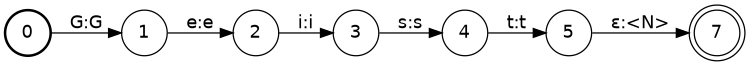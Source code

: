 digraph FSM {
  graph [
    rankdir = LR
    size = "5.0,5.0"
    fontsize = 14
    label = ""
    nodesep = "0.250000"
    ranksep = "0.400000"
    center = 1
  ];
  node [ 
    fontname="Helvetica"
    fontsize=14
  ];
  edge [ 
    fontname="Helvetica"
    fontsize=14
  ];

0 [label = "0", shape = circle, style = bold]
  0 -> 1 [label = "G:G"]
1 [label = "1", shape = circle, style = solid]
  1 -> 2 [label = "e:e"]
2 [label = "2", shape = circle, style = solid]
  2 -> 3 [label = "i:i"]
3 [label = "3", shape = circle, style = solid]
  3 -> 4 [label = "s:s"]
4 [label = "4", shape = circle, style = solid]
  4 -> 5 [label = "t:t"]
5 [label = "5", shape = circle, style = solid]
  5 -> 7 [label = "ε:<N>"]
7 [label = "7", shape = doublecircle, style = solid]
}
